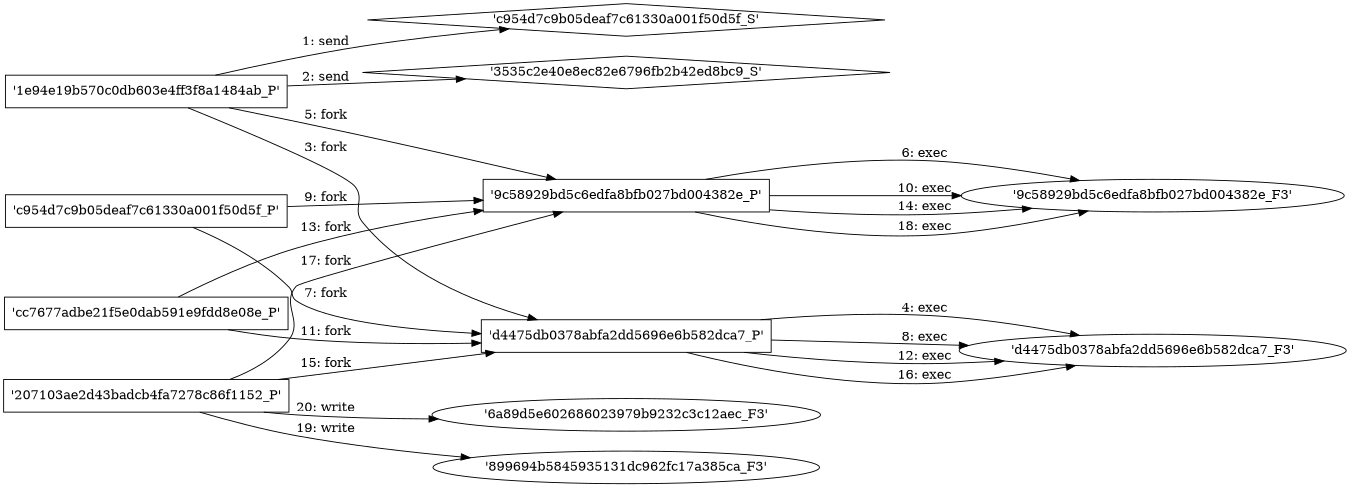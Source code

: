 digraph "D:\Learning\Paper\apt\基于CTI的攻击预警\Dataset\攻击图\ASGfromALLCTI\Pylocky Unlocked Cisco Talos releases PyLocky ransomware decryptor.dot" {
rankdir="LR"
size="9"
fixedsize="false"
splines="true"
nodesep=0.3
ranksep=0
fontsize=10
overlap="scalexy"
engine= "neato"
	"'c954d7c9b05deaf7c61330a001f50d5f_S'" [node_type=Socket shape=diamond]
	"'1e94e19b570c0db603e4ff3f8a1484ab_P'" [node_type=Process shape=box]
	"'1e94e19b570c0db603e4ff3f8a1484ab_P'" -> "'c954d7c9b05deaf7c61330a001f50d5f_S'" [label="1: send"]
	"'3535c2e40e8ec82e6796fb2b42ed8bc9_S'" [node_type=Socket shape=diamond]
	"'1e94e19b570c0db603e4ff3f8a1484ab_P'" [node_type=Process shape=box]
	"'1e94e19b570c0db603e4ff3f8a1484ab_P'" -> "'3535c2e40e8ec82e6796fb2b42ed8bc9_S'" [label="2: send"]
	"'1e94e19b570c0db603e4ff3f8a1484ab_P'" [node_type=Process shape=box]
	"'d4475db0378abfa2dd5696e6b582dca7_P'" [node_type=Process shape=box]
	"'1e94e19b570c0db603e4ff3f8a1484ab_P'" -> "'d4475db0378abfa2dd5696e6b582dca7_P'" [label="3: fork"]
	"'d4475db0378abfa2dd5696e6b582dca7_P'" [node_type=Process shape=box]
	"'d4475db0378abfa2dd5696e6b582dca7_F3'" [node_type=File shape=ellipse]
	"'d4475db0378abfa2dd5696e6b582dca7_P'" -> "'d4475db0378abfa2dd5696e6b582dca7_F3'" [label="4: exec"]
	"'1e94e19b570c0db603e4ff3f8a1484ab_P'" [node_type=Process shape=box]
	"'9c58929bd5c6edfa8bfb027bd004382e_P'" [node_type=Process shape=box]
	"'1e94e19b570c0db603e4ff3f8a1484ab_P'" -> "'9c58929bd5c6edfa8bfb027bd004382e_P'" [label="5: fork"]
	"'9c58929bd5c6edfa8bfb027bd004382e_P'" [node_type=Process shape=box]
	"'9c58929bd5c6edfa8bfb027bd004382e_F3'" [node_type=File shape=ellipse]
	"'9c58929bd5c6edfa8bfb027bd004382e_P'" -> "'9c58929bd5c6edfa8bfb027bd004382e_F3'" [label="6: exec"]
	"'c954d7c9b05deaf7c61330a001f50d5f_P'" [node_type=Process shape=box]
	"'d4475db0378abfa2dd5696e6b582dca7_P'" [node_type=Process shape=box]
	"'c954d7c9b05deaf7c61330a001f50d5f_P'" -> "'d4475db0378abfa2dd5696e6b582dca7_P'" [label="7: fork"]
	"'d4475db0378abfa2dd5696e6b582dca7_P'" [node_type=Process shape=box]
	"'d4475db0378abfa2dd5696e6b582dca7_F3'" [node_type=File shape=ellipse]
	"'d4475db0378abfa2dd5696e6b582dca7_P'" -> "'d4475db0378abfa2dd5696e6b582dca7_F3'" [label="8: exec"]
	"'c954d7c9b05deaf7c61330a001f50d5f_P'" [node_type=Process shape=box]
	"'9c58929bd5c6edfa8bfb027bd004382e_P'" [node_type=Process shape=box]
	"'c954d7c9b05deaf7c61330a001f50d5f_P'" -> "'9c58929bd5c6edfa8bfb027bd004382e_P'" [label="9: fork"]
	"'9c58929bd5c6edfa8bfb027bd004382e_P'" [node_type=Process shape=box]
	"'9c58929bd5c6edfa8bfb027bd004382e_F3'" [node_type=File shape=ellipse]
	"'9c58929bd5c6edfa8bfb027bd004382e_P'" -> "'9c58929bd5c6edfa8bfb027bd004382e_F3'" [label="10: exec"]
	"'cc7677adbe21f5e0dab591e9fdd8e08e_P'" [node_type=Process shape=box]
	"'d4475db0378abfa2dd5696e6b582dca7_P'" [node_type=Process shape=box]
	"'cc7677adbe21f5e0dab591e9fdd8e08e_P'" -> "'d4475db0378abfa2dd5696e6b582dca7_P'" [label="11: fork"]
	"'d4475db0378abfa2dd5696e6b582dca7_P'" [node_type=Process shape=box]
	"'d4475db0378abfa2dd5696e6b582dca7_F3'" [node_type=File shape=ellipse]
	"'d4475db0378abfa2dd5696e6b582dca7_P'" -> "'d4475db0378abfa2dd5696e6b582dca7_F3'" [label="12: exec"]
	"'cc7677adbe21f5e0dab591e9fdd8e08e_P'" [node_type=Process shape=box]
	"'9c58929bd5c6edfa8bfb027bd004382e_P'" [node_type=Process shape=box]
	"'cc7677adbe21f5e0dab591e9fdd8e08e_P'" -> "'9c58929bd5c6edfa8bfb027bd004382e_P'" [label="13: fork"]
	"'9c58929bd5c6edfa8bfb027bd004382e_P'" [node_type=Process shape=box]
	"'9c58929bd5c6edfa8bfb027bd004382e_F3'" [node_type=File shape=ellipse]
	"'9c58929bd5c6edfa8bfb027bd004382e_P'" -> "'9c58929bd5c6edfa8bfb027bd004382e_F3'" [label="14: exec"]
	"'207103ae2d43badcb4fa7278c86f1152_P'" [node_type=Process shape=box]
	"'d4475db0378abfa2dd5696e6b582dca7_P'" [node_type=Process shape=box]
	"'207103ae2d43badcb4fa7278c86f1152_P'" -> "'d4475db0378abfa2dd5696e6b582dca7_P'" [label="15: fork"]
	"'d4475db0378abfa2dd5696e6b582dca7_P'" [node_type=Process shape=box]
	"'d4475db0378abfa2dd5696e6b582dca7_F3'" [node_type=File shape=ellipse]
	"'d4475db0378abfa2dd5696e6b582dca7_P'" -> "'d4475db0378abfa2dd5696e6b582dca7_F3'" [label="16: exec"]
	"'207103ae2d43badcb4fa7278c86f1152_P'" [node_type=Process shape=box]
	"'9c58929bd5c6edfa8bfb027bd004382e_P'" [node_type=Process shape=box]
	"'207103ae2d43badcb4fa7278c86f1152_P'" -> "'9c58929bd5c6edfa8bfb027bd004382e_P'" [label="17: fork"]
	"'9c58929bd5c6edfa8bfb027bd004382e_P'" [node_type=Process shape=box]
	"'9c58929bd5c6edfa8bfb027bd004382e_F3'" [node_type=File shape=ellipse]
	"'9c58929bd5c6edfa8bfb027bd004382e_P'" -> "'9c58929bd5c6edfa8bfb027bd004382e_F3'" [label="18: exec"]
	"'899694b5845935131dc962fc17a385ca_F3'" [node_type=file shape=ellipse]
	"'207103ae2d43badcb4fa7278c86f1152_P'" [node_type=Process shape=box]
	"'207103ae2d43badcb4fa7278c86f1152_P'" -> "'899694b5845935131dc962fc17a385ca_F3'" [label="19: write"]
	"'6a89d5e602686023979b9232c3c12aec_F3'" [node_type=file shape=ellipse]
	"'207103ae2d43badcb4fa7278c86f1152_P'" [node_type=Process shape=box]
	"'207103ae2d43badcb4fa7278c86f1152_P'" -> "'6a89d5e602686023979b9232c3c12aec_F3'" [label="20: write"]
}
